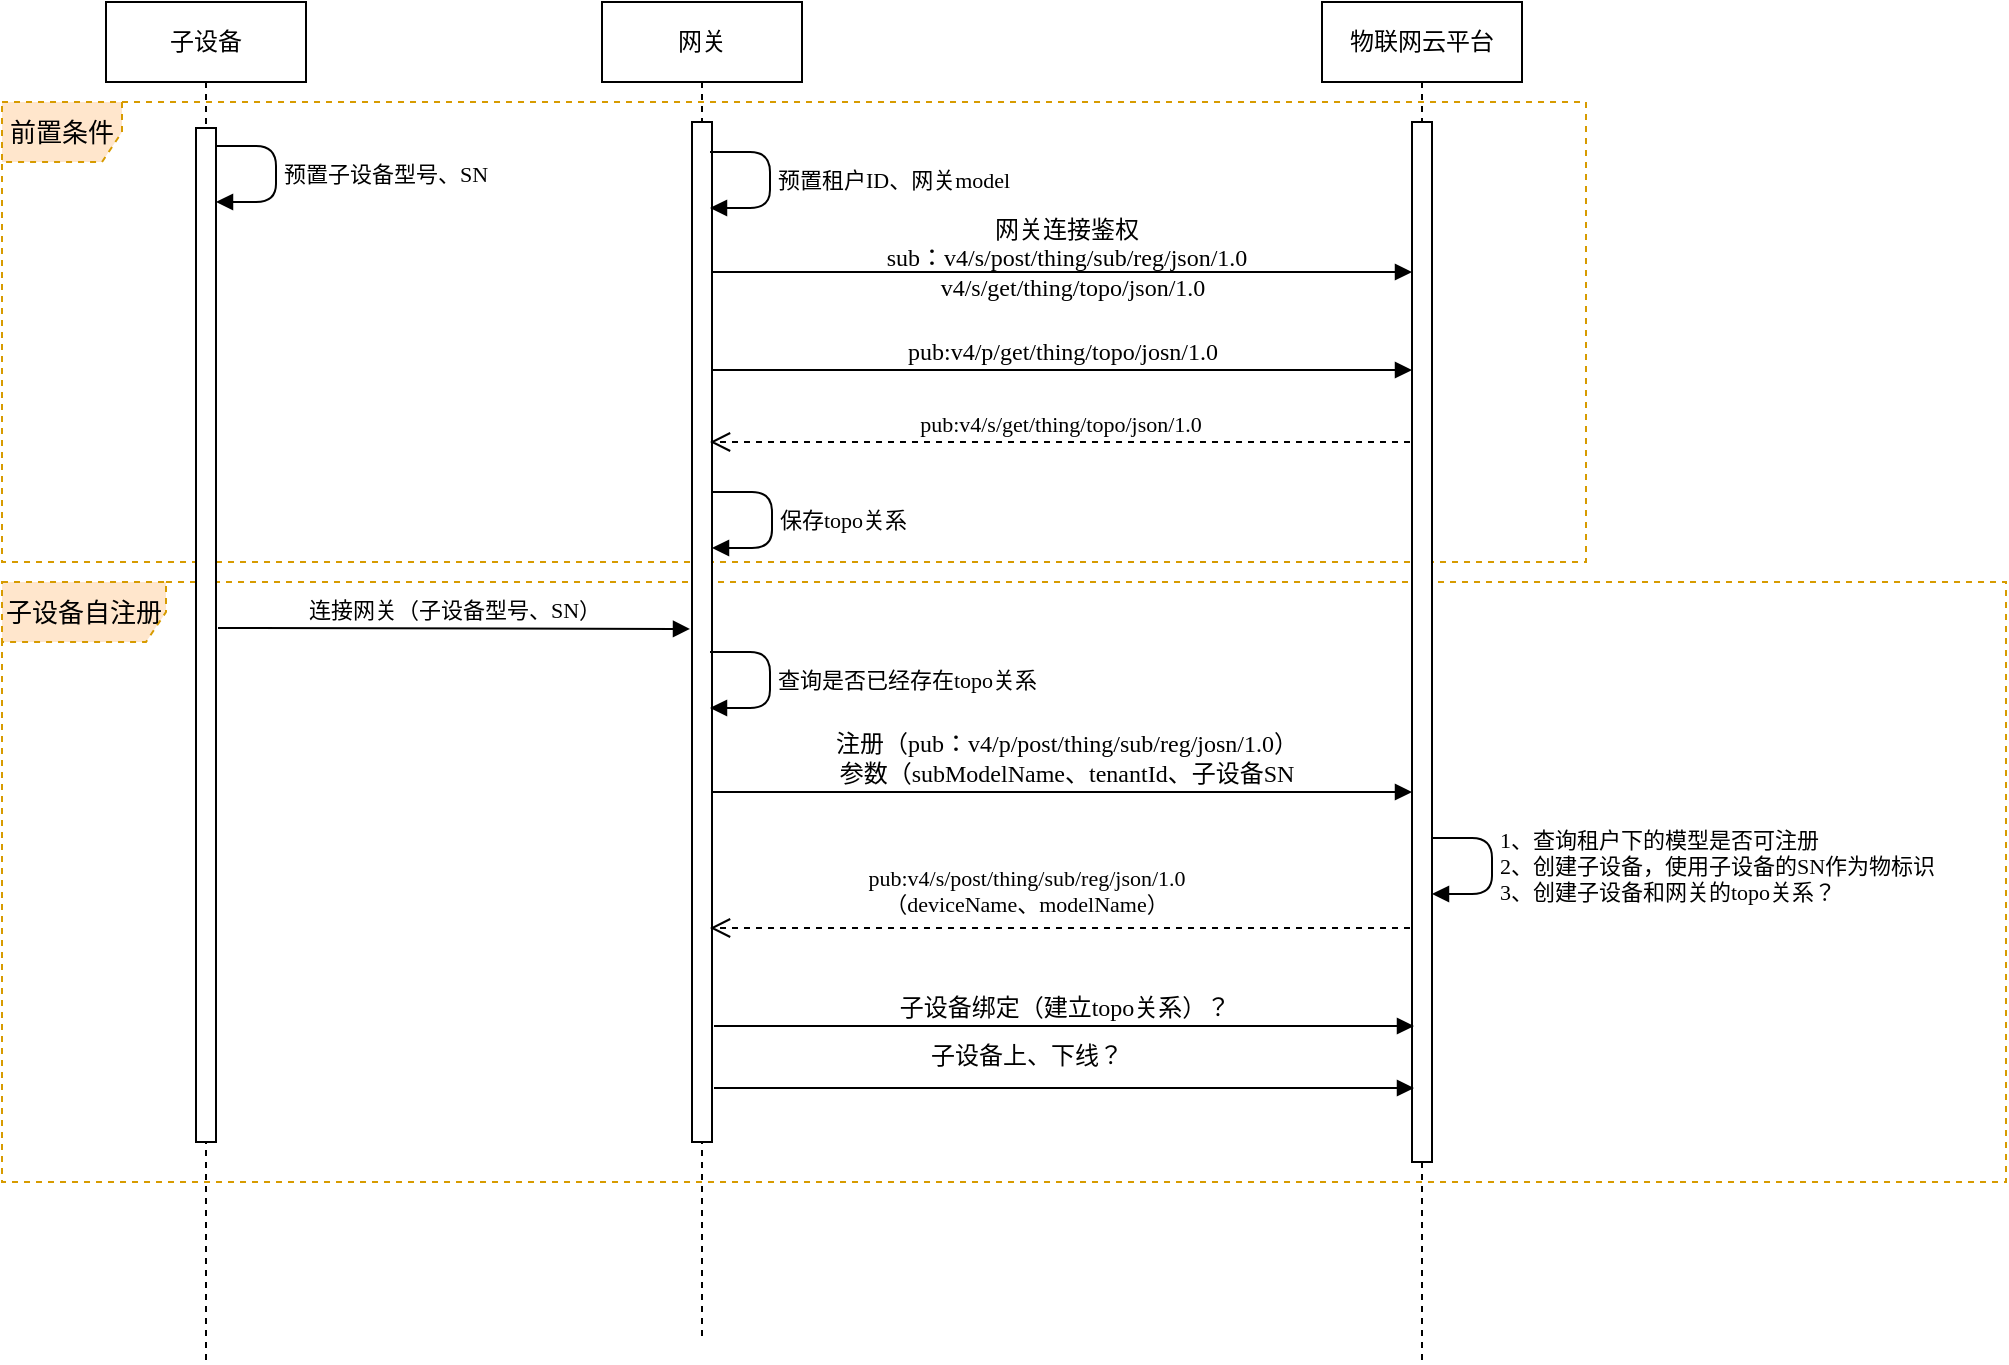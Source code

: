<mxfile version="14.7.7" type="github">
  <diagram name="Page-1" id="13e1069c-82ec-6db2-03f1-153e76fe0fe0">
    <mxGraphModel dx="1024" dy="529" grid="1" gridSize="10" guides="1" tooltips="1" connect="1" arrows="1" fold="1" page="1" pageScale="1" pageWidth="1100" pageHeight="850" background="none" math="0" shadow="0">
      <root>
        <mxCell id="0" />
        <mxCell id="1" parent="0" />
        <mxCell id="dchs_pm9xtYMx9u9VMr9-3" value="前置条件" style="shape=umlFrame;whiteSpace=wrap;html=1;fontFamily=Verdana;fontSize=13;dashed=1;fillColor=#ffe6cc;strokeColor=#d79b00;" vertex="1" parent="1">
          <mxGeometry x="48" y="130" width="792" height="230" as="geometry" />
        </mxCell>
        <mxCell id="dchs_pm9xtYMx9u9VMr9-4" value="子设备自注册" style="shape=umlFrame;whiteSpace=wrap;html=1;dashed=1;fontFamily=Verdana;fontSize=13;strokeWidth=1;fillColor=#ffe6cc;strokeColor=#d79b00;width=82;height=30;" vertex="1" parent="1">
          <mxGeometry x="48" y="370" width="1002" height="300" as="geometry" />
        </mxCell>
        <mxCell id="7baba1c4bc27f4b0-2" value="网关" style="shape=umlLifeline;perimeter=lifelinePerimeter;whiteSpace=wrap;html=1;container=1;collapsible=0;recursiveResize=0;outlineConnect=0;shadow=0;comic=0;labelBackgroundColor=none;strokeWidth=1;fontFamily=Verdana;fontSize=12;align=center;" parent="1" vertex="1">
          <mxGeometry x="348" y="80" width="100" height="670" as="geometry" />
        </mxCell>
        <mxCell id="7baba1c4bc27f4b0-10" value="" style="html=1;points=[];perimeter=orthogonalPerimeter;shadow=0;comic=0;labelBackgroundColor=none;strokeWidth=1;fontFamily=Verdana;fontSize=12;align=center;" parent="7baba1c4bc27f4b0-2" vertex="1">
          <mxGeometry x="45" y="60" width="10" height="510" as="geometry" />
        </mxCell>
        <mxCell id="TnPqKHVMJrRUI5Z-DvME-9" value="预置租户ID、网关model" style="edgeStyle=orthogonalEdgeStyle;html=1;align=left;spacingLeft=2;endArrow=block;fontFamily=Verdana;" parent="7baba1c4bc27f4b0-2" edge="1">
          <mxGeometry relative="1" as="geometry">
            <mxPoint x="54" y="75" as="sourcePoint" />
            <Array as="points">
              <mxPoint x="84" y="75" />
            </Array>
            <mxPoint x="54" y="103" as="targetPoint" />
          </mxGeometry>
        </mxCell>
        <mxCell id="7baba1c4bc27f4b0-3" value="物联网云平台" style="shape=umlLifeline;perimeter=lifelinePerimeter;whiteSpace=wrap;html=1;container=1;collapsible=0;recursiveResize=0;outlineConnect=0;shadow=0;comic=0;labelBackgroundColor=none;strokeWidth=1;fontFamily=Verdana;fontSize=12;align=center;" parent="1" vertex="1">
          <mxGeometry x="708" y="80" width="100" height="680" as="geometry" />
        </mxCell>
        <mxCell id="7baba1c4bc27f4b0-13" value="" style="html=1;points=[];perimeter=orthogonalPerimeter;shadow=0;comic=0;labelBackgroundColor=none;strokeWidth=1;fontFamily=Verdana;fontSize=12;align=center;" parent="7baba1c4bc27f4b0-3" vertex="1">
          <mxGeometry x="45" y="60" width="10" height="520" as="geometry" />
        </mxCell>
        <mxCell id="7baba1c4bc27f4b0-8" value="子设备" style="shape=umlLifeline;perimeter=lifelinePerimeter;whiteSpace=wrap;html=1;container=1;collapsible=0;recursiveResize=0;outlineConnect=0;shadow=0;comic=0;labelBackgroundColor=none;strokeWidth=1;fontFamily=Verdana;fontSize=12;align=center;" parent="1" vertex="1">
          <mxGeometry x="100" y="80" width="100" height="680" as="geometry" />
        </mxCell>
        <mxCell id="7baba1c4bc27f4b0-9" value="" style="html=1;points=[];perimeter=orthogonalPerimeter;shadow=0;comic=0;labelBackgroundColor=none;strokeWidth=1;fontFamily=Verdana;fontSize=12;align=center;" parent="7baba1c4bc27f4b0-8" vertex="1">
          <mxGeometry x="45" y="63" width="10" height="507" as="geometry" />
        </mxCell>
        <mxCell id="TnPqKHVMJrRUI5Z-DvME-4" value="预置子设备型号、SN" style="edgeStyle=orthogonalEdgeStyle;html=1;align=left;spacingLeft=2;endArrow=block;fontFamily=Verdana;" parent="7baba1c4bc27f4b0-8" edge="1">
          <mxGeometry relative="1" as="geometry">
            <mxPoint x="55" y="72" as="sourcePoint" />
            <Array as="points">
              <mxPoint x="85" y="72" />
            </Array>
            <mxPoint x="55" y="100" as="targetPoint" />
          </mxGeometry>
        </mxCell>
        <mxCell id="TnPqKHVMJrRUI5Z-DvME-10" value="连接网关（子设备型号、SN）" style="html=1;verticalAlign=bottom;endArrow=block;entryX=-0.1;entryY=0.298;entryDx=0;entryDy=0;entryPerimeter=0;fontFamily=Verdana;" parent="7baba1c4bc27f4b0-8" edge="1">
          <mxGeometry width="80" relative="1" as="geometry">
            <mxPoint x="56" y="313" as="sourcePoint" />
            <mxPoint x="292" y="313.46" as="targetPoint" />
          </mxGeometry>
        </mxCell>
        <mxCell id="7baba1c4bc27f4b0-14" value="pub:v4/p/get/thing/topo/josn/1.0" style="html=1;verticalAlign=bottom;endArrow=block;entryX=0;entryY=0;labelBackgroundColor=none;fontFamily=Verdana;fontSize=12;edgeStyle=elbowEdgeStyle;elbow=vertical;" parent="1" edge="1">
          <mxGeometry relative="1" as="geometry">
            <mxPoint x="403" y="264" as="sourcePoint" />
            <mxPoint x="753" y="264.0" as="targetPoint" />
          </mxGeometry>
        </mxCell>
        <mxCell id="TnPqKHVMJrRUI5Z-DvME-11" value="网关连接鉴权&lt;br&gt;sub：v4/s/post/thing/sub/reg/json/1.0&lt;br&gt;&amp;nbsp; v4/s/get/thing/topo/json/1.0&lt;span style=&quot;color: rgba(0 , 0 , 0 , 0) ; font-size: 0px&quot;&gt;%3CmxGraphModel%3E%3Croot%3E%3CmxCell%20id%3D%220%22%2F%3E%3CmxCell%20id%3D%221%22%20parent%3D%220%22%2F%3E%3CmxCell%20id%3D%222%22%20value%3D%22%E8%BF%9E%E6%8E%A5%E9%89%B4%E6%9D%83%22%20style%3D%22html%3D1%3BverticalAlign%3Dbottom%3BendArrow%3Dblock%3BentryX%3D0%3BentryY%3D0%3BlabelBackgroundColor%3Dnone%3BfontFamily%3DVerdana%3BfontSize%3D12%3BedgeStyle%3DelbowEdgeStyle%3Belbow%3Dvertical%3B%22%20edge%3D%221%22%20parent%3D%221%22%3E%3CmxGeometry%20x%3D%220.011%22%20relative%3D%221%22%20as%3D%22geometry%22%3E%3CmxPoint%20x%3D%22403%22%20y%3D%22210%22%20as%3D%22sourcePoint%22%2F%3E%3CmxPoint%20x%3D%22753%22%20y%3D%22210.0%22%20as%3D%22targetPoint%22%2F%3E%3CmxPoint%20as%3D%22offset%22%2F%3E%3C%2FmxGeometry%3E%3C%2FmxCell%3E%3C%2Froot%3E%3C%2FmxGraphModel%3E&lt;/span&gt;" style="html=1;verticalAlign=bottom;endArrow=block;entryX=0;entryY=0;labelBackgroundColor=none;fontFamily=Verdana;fontSize=12;edgeStyle=elbowEdgeStyle;elbow=vertical;" parent="1" edge="1">
          <mxGeometry x="0.011" y="-17" relative="1" as="geometry">
            <mxPoint x="403" y="215" as="sourcePoint" />
            <mxPoint x="753" y="215.0" as="targetPoint" />
            <mxPoint as="offset" />
          </mxGeometry>
        </mxCell>
        <mxCell id="TnPqKHVMJrRUI5Z-DvME-14" value="pub:v4/s/get/thing/topo/json/1.0" style="html=1;verticalAlign=bottom;endArrow=open;dashed=1;endSize=8;fontFamily=Verdana;" parent="1" edge="1">
          <mxGeometry relative="1" as="geometry">
            <mxPoint x="752" y="300" as="sourcePoint" />
            <mxPoint x="402" y="300" as="targetPoint" />
          </mxGeometry>
        </mxCell>
        <mxCell id="TnPqKHVMJrRUI5Z-DvME-18" value="保存topo关系" style="edgeStyle=orthogonalEdgeStyle;html=1;align=left;spacingLeft=2;endArrow=block;fontFamily=Verdana;" parent="1" edge="1">
          <mxGeometry relative="1" as="geometry">
            <mxPoint x="403" y="325" as="sourcePoint" />
            <Array as="points">
              <mxPoint x="433" y="325" />
            </Array>
            <mxPoint x="403" y="353" as="targetPoint" />
          </mxGeometry>
        </mxCell>
        <mxCell id="TnPqKHVMJrRUI5Z-DvME-19" value="查询是否已经存在topo关系" style="edgeStyle=orthogonalEdgeStyle;html=1;align=left;spacingLeft=2;endArrow=block;fontFamily=Verdana;" parent="1" edge="1">
          <mxGeometry relative="1" as="geometry">
            <mxPoint x="402" y="405" as="sourcePoint" />
            <Array as="points">
              <mxPoint x="432" y="405" />
            </Array>
            <mxPoint x="402" y="433" as="targetPoint" />
          </mxGeometry>
        </mxCell>
        <mxCell id="TnPqKHVMJrRUI5Z-DvME-20" value="注册（pub：v4/p/post/thing/sub/reg/josn/1.0）&lt;br&gt;参数（subModelName、tenantId、子设备SN" style="html=1;verticalAlign=bottom;endArrow=block;entryX=0;entryY=0;labelBackgroundColor=none;fontFamily=Verdana;fontSize=12;edgeStyle=elbowEdgeStyle;elbow=vertical;" parent="1" edge="1">
          <mxGeometry x="0.011" relative="1" as="geometry">
            <mxPoint x="403" y="475" as="sourcePoint" />
            <mxPoint x="753" y="475.0" as="targetPoint" />
            <mxPoint as="offset" />
          </mxGeometry>
        </mxCell>
        <mxCell id="TnPqKHVMJrRUI5Z-DvME-21" value="1、查询租户下的模型是否可注册&lt;br&gt;2、创建子设备，使用子设备的SN作为物标识&lt;br&gt;3、创建子设备和网关的topo关系？" style="edgeStyle=orthogonalEdgeStyle;html=1;align=left;spacingLeft=2;endArrow=block;fontFamily=Verdana;" parent="1" edge="1">
          <mxGeometry relative="1" as="geometry">
            <mxPoint x="763" y="498" as="sourcePoint" />
            <Array as="points">
              <mxPoint x="793" y="498" />
            </Array>
            <mxPoint x="763" y="526" as="targetPoint" />
          </mxGeometry>
        </mxCell>
        <mxCell id="TnPqKHVMJrRUI5Z-DvME-22" value="pub:v4/s/post/thing/sub/reg/json/1.0&lt;br&gt;（deviceName、modelName）" style="html=1;verticalAlign=bottom;endArrow=open;dashed=1;endSize=8;fontFamily=Verdana;" parent="1" edge="1">
          <mxGeometry x="0.097" y="-3" relative="1" as="geometry">
            <mxPoint x="752" y="543" as="sourcePoint" />
            <mxPoint x="402" y="543" as="targetPoint" />
            <mxPoint as="offset" />
          </mxGeometry>
        </mxCell>
        <mxCell id="TnPqKHVMJrRUI5Z-DvME-24" value="子设备上、下线？" style="html=1;verticalAlign=bottom;endArrow=block;entryX=0;entryY=0;labelBackgroundColor=none;fontFamily=Verdana;fontSize=12;edgeStyle=elbowEdgeStyle;elbow=vertical;" parent="1" edge="1">
          <mxGeometry x="-0.109" y="7" relative="1" as="geometry">
            <mxPoint x="404" y="623" as="sourcePoint" />
            <mxPoint x="754" y="623.0" as="targetPoint" />
            <mxPoint as="offset" />
          </mxGeometry>
        </mxCell>
        <mxCell id="dchs_pm9xtYMx9u9VMr9-1" value="子设备绑定（建立topo关系）？" style="html=1;verticalAlign=bottom;endArrow=block;entryX=0;entryY=0;labelBackgroundColor=none;fontFamily=Verdana;fontSize=12;edgeStyle=elbowEdgeStyle;elbow=vertical;" edge="1" parent="1">
          <mxGeometry relative="1" as="geometry">
            <mxPoint x="404" y="592" as="sourcePoint" />
            <mxPoint x="754" y="592.0" as="targetPoint" />
          </mxGeometry>
        </mxCell>
      </root>
    </mxGraphModel>
  </diagram>
</mxfile>
